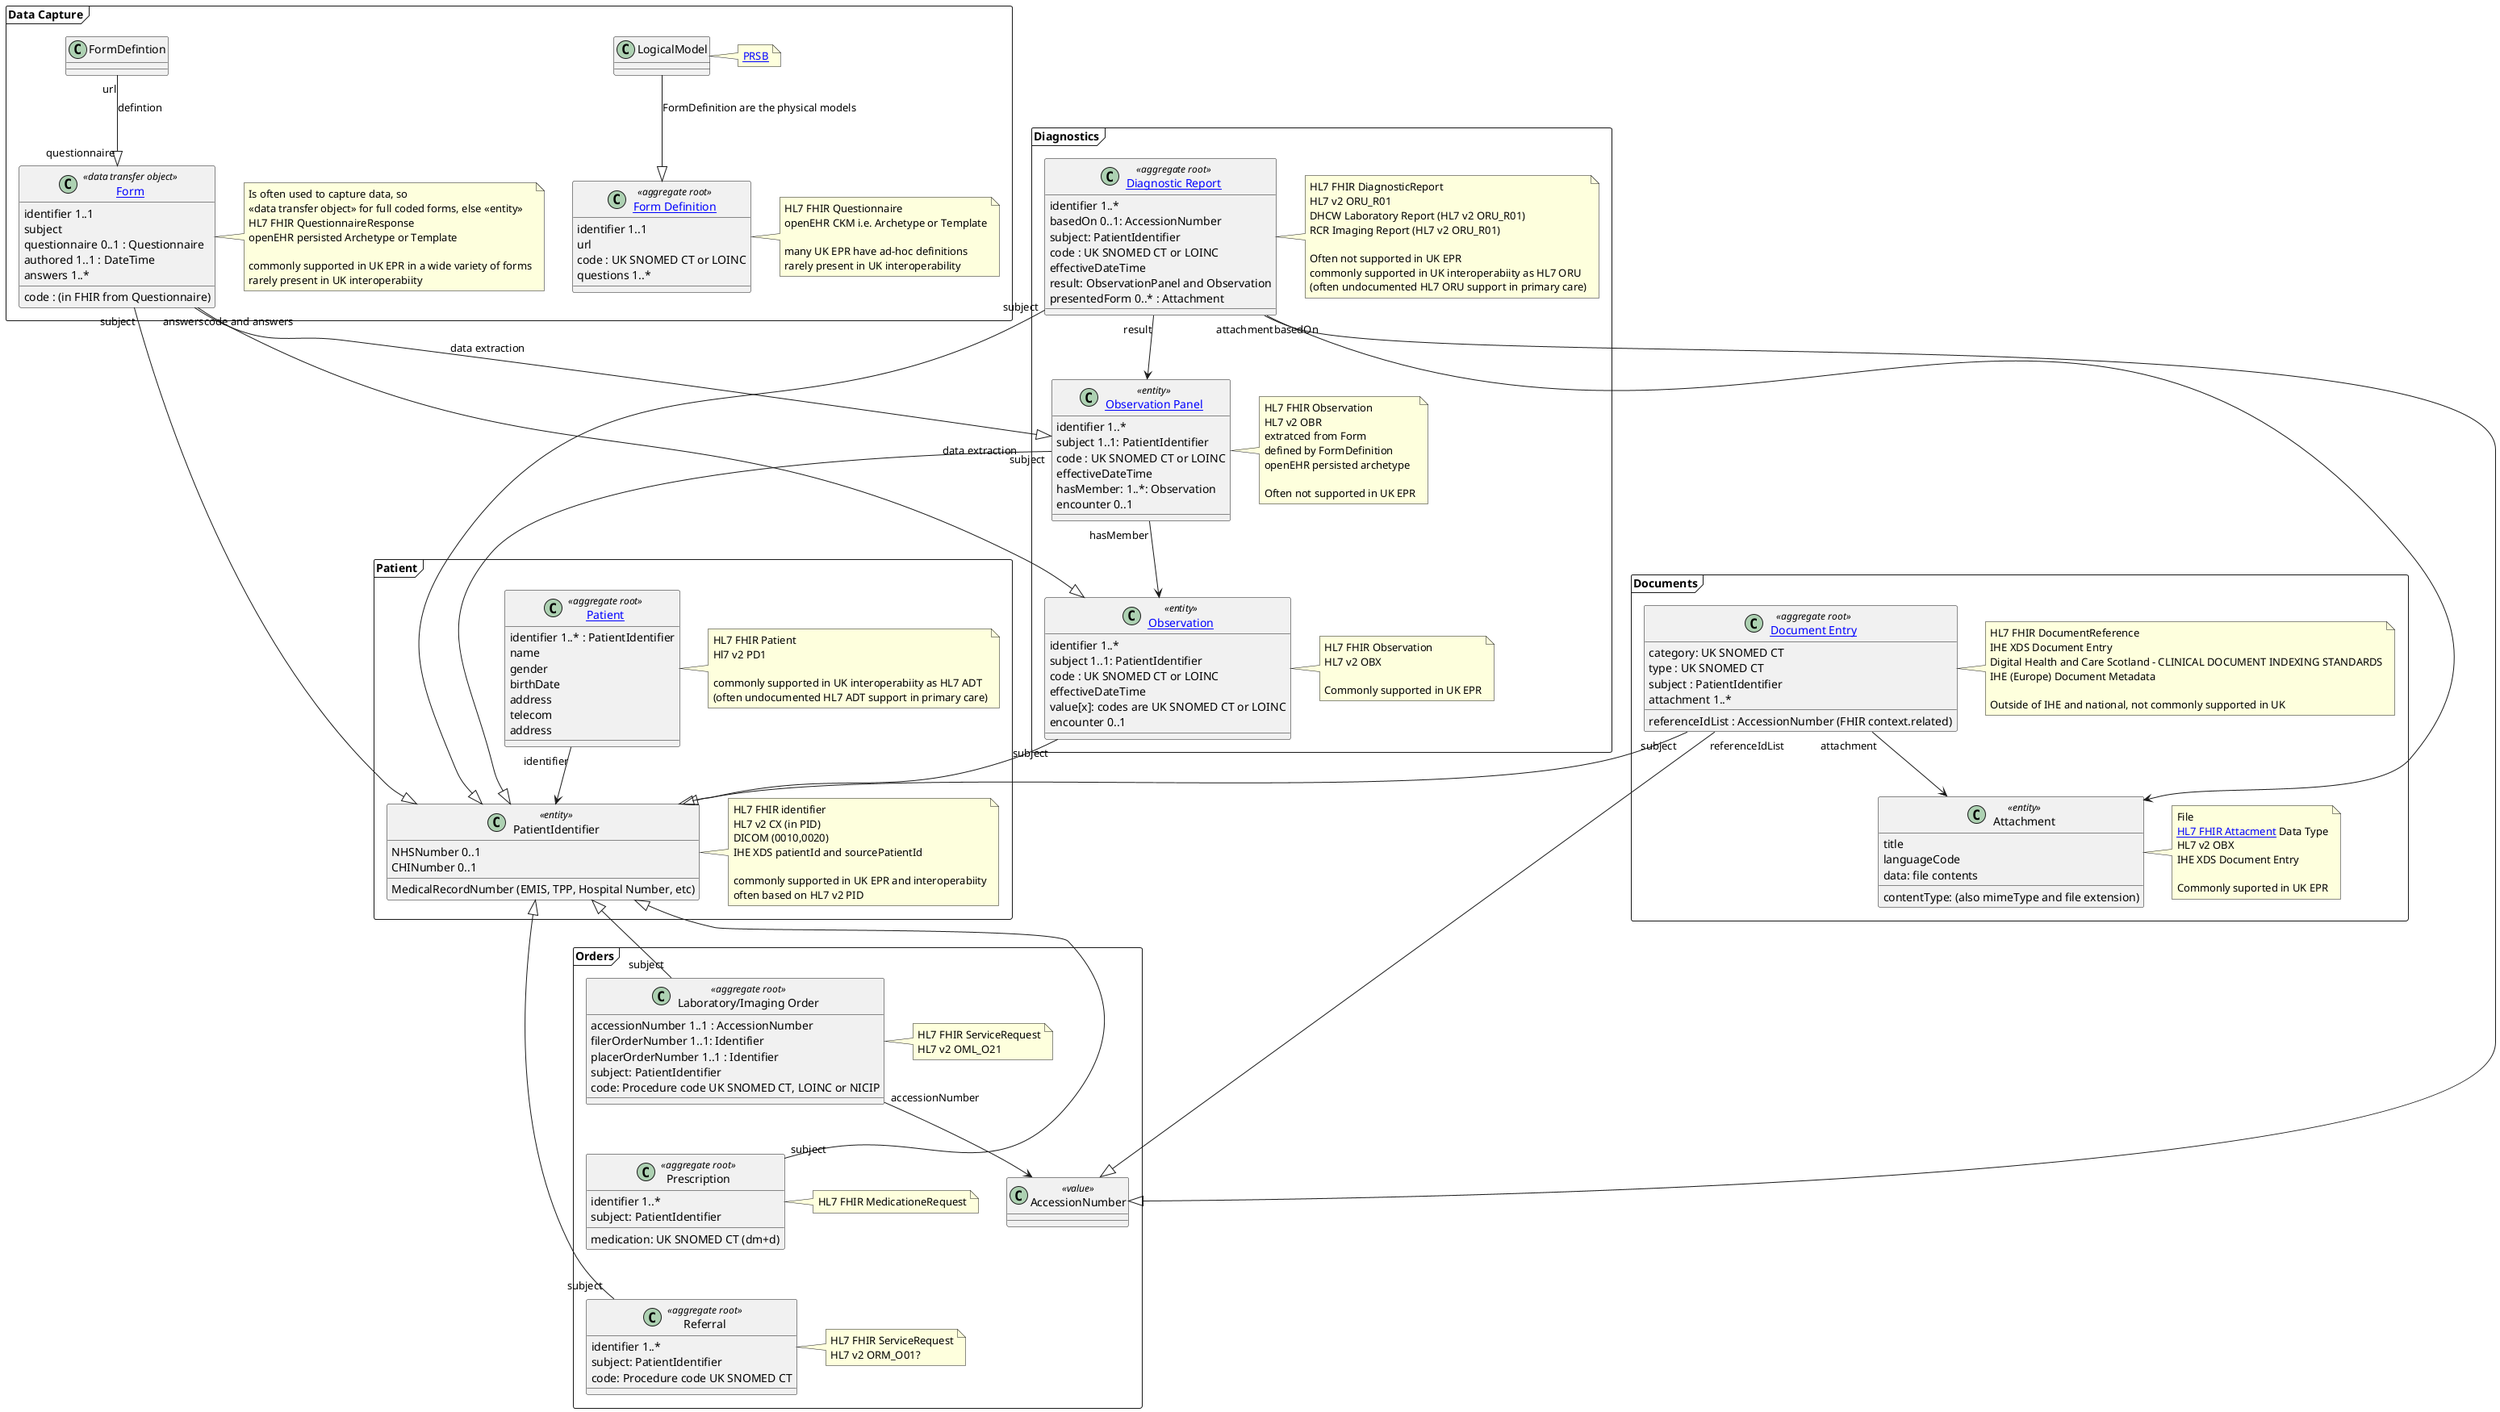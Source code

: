 @startuml

frame PD1 as "Patient" {
class "[[StructureDefinition-Patient.html Patient]]" as Patient <<aggregate root>> {
identifier 1..* : PatientIdentifier
name
gender
birthDate
address
telecom
address
}
note right
HL7 FHIR Patient
Hl7 v2 PD1

commonly supported in UK interoperabiity as HL7 ADT
(often undocumented HL7 ADT support in primary care)
end note

class PatientIdentifier <<entity>> {
NHSNumber 0..1
CHINumber 0..1
MedicalRecordNumber (EMIS, TPP, Hospital Number, etc)
}
note right
HL7 FHIR identifier
HL7 v2 CX (in PID)
DICOM (0010,0020)
IHE XDS patientId and sourcePatientId

commonly supported in UK EPR and interoperabiity
often based on HL7 v2 PID
end note

Patient "identifier" --> PatientIdentifier

}

frame Diagnostics as "Diagnostics" {
class "[[StructureDefinition-Observation.html Observation]]" as Observation <<entity>> {
identifier 1..*
subject 1..1: PatientIdentifier
code : UK SNOMED CT or LOINC
effectiveDateTime
value[x]: codes are UK SNOMED CT or LOINC
encounter 0..1
}
note right
HL7 FHIR Observation
HL7 v2 OBX

Commonly supported in UK EPR
end note


class "[[assessments-and-observations.html Observation Panel]]" as ObservationPanel <<entity>> {
identifier 1..*
subject 1..1: PatientIdentifier
code : UK SNOMED CT or LOINC
effectiveDateTime
hasMember: 1..*: Observation
encounter 0..1
}
note right
HL7 FHIR Observation
HL7 v2 OBR
extratced from Form
defined by FormDefinition
openEHR persisted archetype

Often not supported in UK EPR
end note

class "[[StructureDefinition-DiagnosticReport.html Diagnostic Report]]" as DiagnosticReport <<aggregate root>> {
identifier 1..*
basedOn 0..1: AccessionNumber
subject: PatientIdentifier
code : UK SNOMED CT or LOINC
effectiveDateTime
result: ObservationPanel and Observation
presentedForm 0..* : Attachment
}
note right
HL7 FHIR DiagnosticReport
HL7 v2 ORU_R01
DHCW Laboratory Report (HL7 v2 ORU_R01)
RCR Imaging Report (HL7 v2 ORU_R01)

Often not supported in UK EPR
commonly supported in UK interoperabiity as HL7 ORU
(often undocumented HL7 ORU support in primary care)
end note


DiagnosticReport "result" --> ObservationPanel
ObservationPanel "hasMember" --> Observation

}


frame DataCapture as "Data Capture" {
class "[[StructureDefinition-QuestionnaireResponse.html Form]]" as Form <<data transfer object>> {
identifier 1..1
subject
questionnaire 0..1 : Questionnaire
code : (in FHIR from Questionnaire)
authored 1..1 : DateTime
answers 1..*
}
note right
Is often used to capture data, so
<<data transfer object>> for full coded forms, else <<entity>>
HL7 FHIR QuestionnaireResponse
openEHR persisted Archetype or Template

commonly supported in UK EPR in a wide variety of forms
rarely present in UK interoperabiity
end note


class "[[StructureDefinition-Questionnaire.html Form Definition]]" as FormDefinition <<aggregate root>> {
identifier 1..1
url
code : UK SNOMED CT or LOINC
questions 1..*
}
note right
HL7 FHIR Questionnaire
openEHR CKM i.e. Archetype or Template

many UK EPR have ad-hoc definitions
rarely present in UK interoperability
end note

class LogicalModel {

}
note right
[[https://theprsb.org/standards/ PRSB]]
end note

LogicalModel -d-|> FormDefinition: FormDefinition are the physical models

FormDefintion "url" -d-|> "questionnaire" Form : defintion

}

frame Documents {

class Attachment <<entity>> {
contentType: (also mimeType and file extension)
title
languageCode
data: file contents
}
note right
File
[[https://hl7.org/fhir/R4/datatypes.html#Attachment HL7 FHIR Attacment]] Data Type
HL7 v2 OBX
IHE XDS Document Entry

Commonly suported in UK EPR
end note

class "[[StructureDefinition-DocumentReference.html Document Entry]]" as DocumentEntry <<aggregate root>> {
category: UK SNOMED CT
type : UK SNOMED CT
subject : PatientIdentifier
attachment 1..*
referenceIdList : AccessionNumber (FHIR context.related)
}
note right
HL7 FHIR DocumentReference
IHE XDS Document Entry
Digital Health and Care Scotland - CLINICAL DOCUMENT INDEXING STANDARDS
IHE (Europe) Document Metadata

Outside of IHE and national, not commonly supported in UK
end note

DocumentEntry "attachment" -d-> Attachment

}

frame Orders {

class "Laboratory/Imaging Order" as labOrder <<aggregate root>> {
accessionNumber 1..1 : AccessionNumber
filerOrderNumber 1..1: Identifier
placerOrderNumber 1..1 : Identifier
subject: PatientIdentifier
code: Procedure code UK SNOMED CT, LOINC or NICIP
}
note right
HL7 FHIR ServiceRequest
HL7 v2 OML_O21
end note

class AccessionNumber <<value>> {

}

class "Prescription" as Prescription <<aggregate root>> {
identifier 1..*
subject: PatientIdentifier
medication: UK SNOMED CT (dm+d)
}
note right
HL7 FHIR MedicationeRequest
end note


class "Referral" as Referral <<aggregate root>> {
identifier 1..*
subject: PatientIdentifier
code: Procedure code UK SNOMED CT
}
note right
HL7 FHIR ServiceRequest
HL7 v2 ORM_O01?
end note

labOrder -d[hidden]- Prescription
Prescription -d[hidden]- Referral


labOrder "accessionNumber" --> AccessionNumber

}


DocumentEntry "referenceIdList" --|> AccessionNumber
DiagnosticReport "basedOn" --|> AccessionNumber



Observation "subject" --|> PatientIdentifier
ObservationPanel "subject" --|> PatientIdentifier
DiagnosticReport "subject" --|> PatientIdentifier
DocumentEntry "subject" --|> PatientIdentifier
Form "subject" --|> PatientIdentifier
labOrder "subject" -u-|> PatientIdentifier
Referral "subject" -u-|> PatientIdentifier
Prescription "subject" -u-|> PatientIdentifier


Form "answers" --|> Observation : data extraction
Form "code and answers" --|> ObservationPanel: data extraction


DiagnosticReport "attachment" --> Attachment

@enduml
